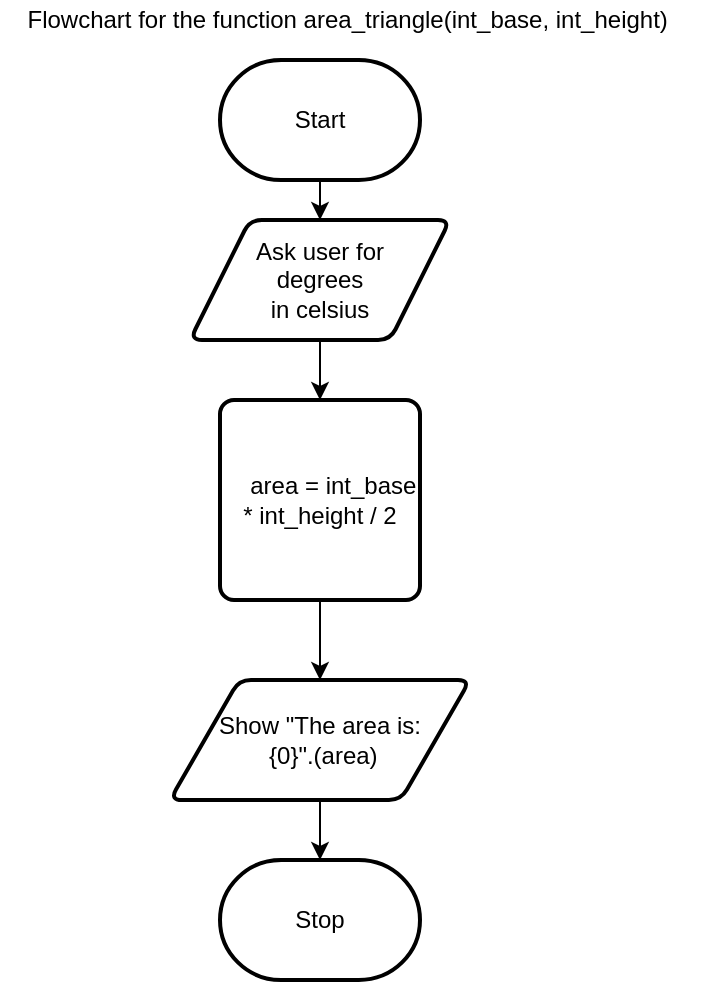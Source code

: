 <mxfile>
    <diagram id="gQOpXYm7TiapHx-A7VnX" name="Page-1">
        <mxGraphModel dx="594" dy="410" grid="1" gridSize="10" guides="1" tooltips="1" connect="1" arrows="1" fold="1" page="1" pageScale="1" pageWidth="850" pageHeight="1100" math="0" shadow="0">
            <root>
                <mxCell id="0"/>
                <mxCell id="1" parent="0"/>
                <mxCell id="4" style="edgeStyle=none;html=1;entryX=0.5;entryY=0;entryDx=0;entryDy=0;" parent="1" source="2" target="3" edge="1">
                    <mxGeometry relative="1" as="geometry"/>
                </mxCell>
                <mxCell id="2" value="Start" style="strokeWidth=2;html=1;shape=mxgraph.flowchart.terminator;whiteSpace=wrap;" parent="1" vertex="1">
                    <mxGeometry x="320" y="30" width="100" height="60" as="geometry"/>
                </mxCell>
                <mxCell id="19" style="edgeStyle=none;html=1;" edge="1" parent="1" source="3" target="9">
                    <mxGeometry relative="1" as="geometry"/>
                </mxCell>
                <mxCell id="3" value="Ask user for &lt;br&gt;degrees &lt;br&gt;in celsius" style="shape=parallelogram;html=1;strokeWidth=2;perimeter=parallelogramPerimeter;whiteSpace=wrap;rounded=1;arcSize=12;size=0.23;" parent="1" vertex="1">
                    <mxGeometry x="305" y="110" width="130" height="60" as="geometry"/>
                </mxCell>
                <mxCell id="12" style="edgeStyle=none;html=1;" parent="1" source="9" target="11" edge="1">
                    <mxGeometry relative="1" as="geometry"/>
                </mxCell>
                <mxCell id="9" value="&amp;nbsp; &amp;nbsp; area = int_base * int_height / 2" style="rounded=1;whiteSpace=wrap;html=1;absoluteArcSize=1;arcSize=14;strokeWidth=2;" parent="1" vertex="1">
                    <mxGeometry x="320" y="200" width="100" height="100" as="geometry"/>
                </mxCell>
                <mxCell id="20" style="edgeStyle=none;html=1;" edge="1" parent="1" source="11" target="13">
                    <mxGeometry relative="1" as="geometry"/>
                </mxCell>
                <mxCell id="11" value="Show &quot;The area is:&lt;br&gt;&amp;nbsp;{0}&quot;.(area)" style="shape=parallelogram;html=1;strokeWidth=2;perimeter=parallelogramPerimeter;whiteSpace=wrap;rounded=1;arcSize=12;size=0.23;" parent="1" vertex="1">
                    <mxGeometry x="295" y="340" width="150" height="60" as="geometry"/>
                </mxCell>
                <mxCell id="13" value="Stop" style="strokeWidth=2;html=1;shape=mxgraph.flowchart.terminator;whiteSpace=wrap;" parent="1" vertex="1">
                    <mxGeometry x="320" y="430" width="100" height="60" as="geometry"/>
                </mxCell>
                <mxCell id="21" value="Flowchart for the function&amp;nbsp;area_triangle(int_base, int_height)&amp;nbsp;" style="text;html=1;align=center;verticalAlign=middle;resizable=0;points=[];autosize=1;strokeColor=none;fillColor=none;" vertex="1" parent="1">
                    <mxGeometry x="210" width="350" height="20" as="geometry"/>
                </mxCell>
            </root>
        </mxGraphModel>
    </diagram>
</mxfile>